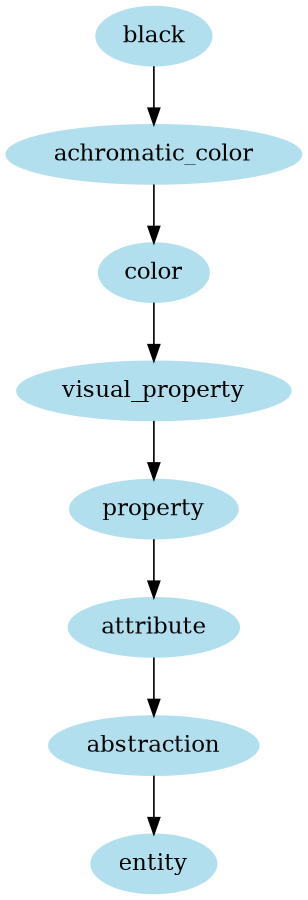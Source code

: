 digraph unix {
	node [color=lightblue2 style=filled]
	size="6,6"
	black -> achromatic_color
	achromatic_color -> color
	color -> visual_property
	visual_property -> property
	property -> attribute
	attribute -> abstraction
	abstraction -> entity
}
